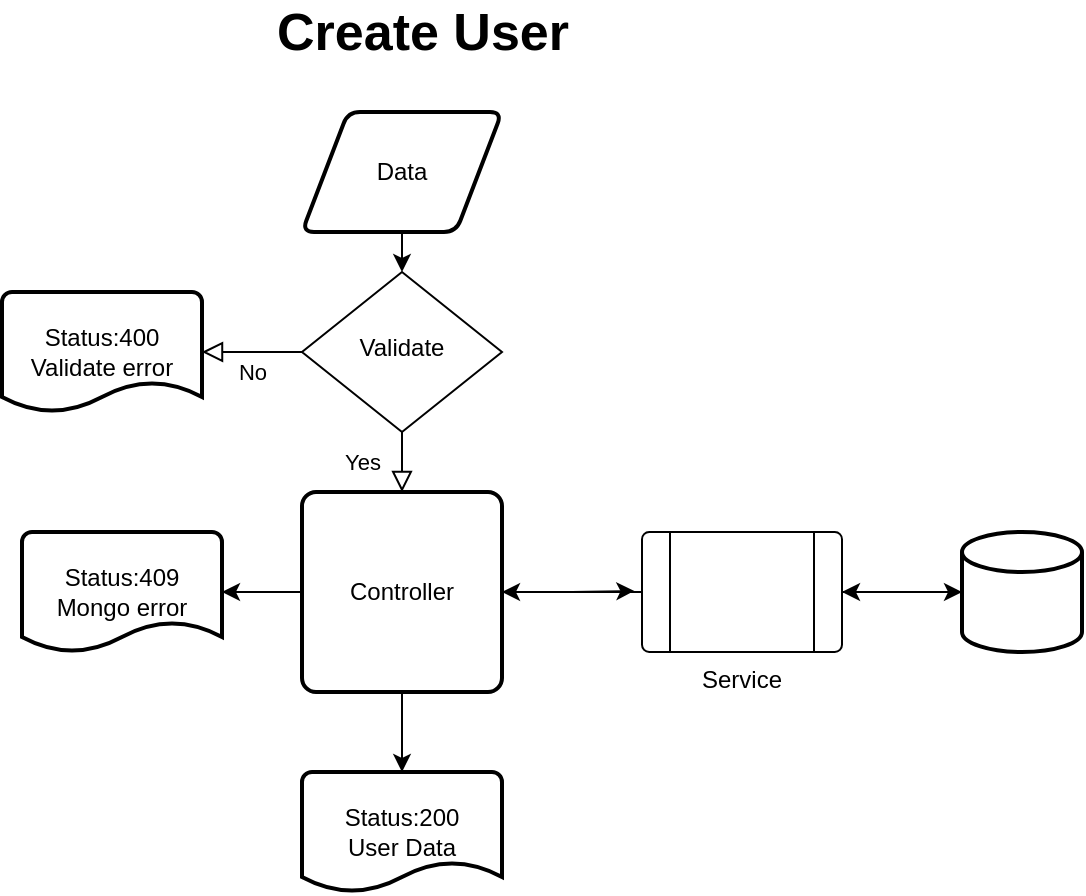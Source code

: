 <mxfile version="15.2.9" type="device"><diagram id="C5RBs43oDa-KdzZeNtuy" name="Page-1"><mxGraphModel dx="1102" dy="659" grid="1" gridSize="10" guides="1" tooltips="1" connect="1" arrows="1" fold="1" page="1" pageScale="1" pageWidth="827" pageHeight="1169" math="0" shadow="0"><root><mxCell id="WIyWlLk6GJQsqaUBKTNV-0"/><mxCell id="WIyWlLk6GJQsqaUBKTNV-1" parent="WIyWlLk6GJQsqaUBKTNV-0"/><mxCell id="WIyWlLk6GJQsqaUBKTNV-4" value="Yes" style="rounded=0;html=1;jettySize=auto;orthogonalLoop=1;fontSize=11;endArrow=block;endFill=0;endSize=8;strokeWidth=1;shadow=0;labelBackgroundColor=none;edgeStyle=orthogonalEdgeStyle;entryX=0.5;entryY=0;entryDx=0;entryDy=0;" parent="WIyWlLk6GJQsqaUBKTNV-1" source="WIyWlLk6GJQsqaUBKTNV-6" target="f2t4q9aDGnZ8hfiiJGjv-3" edge="1"><mxGeometry y="20" relative="1" as="geometry"><mxPoint as="offset"/><mxPoint x="220" y="290" as="targetPoint"/></mxGeometry></mxCell><mxCell id="WIyWlLk6GJQsqaUBKTNV-5" value="No" style="edgeStyle=orthogonalEdgeStyle;rounded=0;html=1;jettySize=auto;orthogonalLoop=1;fontSize=11;endArrow=block;endFill=0;endSize=8;strokeWidth=1;shadow=0;labelBackgroundColor=none;" parent="WIyWlLk6GJQsqaUBKTNV-1" source="WIyWlLk6GJQsqaUBKTNV-6" target="f2t4q9aDGnZ8hfiiJGjv-13" edge="1"><mxGeometry y="10" relative="1" as="geometry"><mxPoint as="offset"/><mxPoint x="110.0" y="210" as="targetPoint"/></mxGeometry></mxCell><mxCell id="WIyWlLk6GJQsqaUBKTNV-6" value="Validate" style="rhombus;whiteSpace=wrap;html=1;shadow=0;fontFamily=Helvetica;fontSize=12;align=center;strokeWidth=1;spacing=6;spacingTop=-4;" parent="WIyWlLk6GJQsqaUBKTNV-1" vertex="1"><mxGeometry x="170" y="170" width="100" height="80" as="geometry"/></mxCell><mxCell id="f2t4q9aDGnZ8hfiiJGjv-2" style="edgeStyle=orthogonalEdgeStyle;rounded=0;orthogonalLoop=1;jettySize=auto;html=1;exitX=0.5;exitY=1;exitDx=0;exitDy=0;entryX=0.5;entryY=0;entryDx=0;entryDy=0;" parent="WIyWlLk6GJQsqaUBKTNV-1" source="f2t4q9aDGnZ8hfiiJGjv-1" target="WIyWlLk6GJQsqaUBKTNV-6" edge="1"><mxGeometry relative="1" as="geometry"/></mxCell><mxCell id="f2t4q9aDGnZ8hfiiJGjv-1" value="Data" style="shape=parallelogram;html=1;strokeWidth=2;perimeter=parallelogramPerimeter;whiteSpace=wrap;rounded=1;arcSize=12;size=0.23;" parent="WIyWlLk6GJQsqaUBKTNV-1" vertex="1"><mxGeometry x="170" y="90" width="100" height="60" as="geometry"/></mxCell><mxCell id="f2t4q9aDGnZ8hfiiJGjv-5" style="edgeStyle=orthogonalEdgeStyle;rounded=0;orthogonalLoop=1;jettySize=auto;html=1;entryX=-0.038;entryY=0.491;entryDx=0;entryDy=0;entryPerimeter=0;" parent="WIyWlLk6GJQsqaUBKTNV-1" source="f2t4q9aDGnZ8hfiiJGjv-3" target="f2t4q9aDGnZ8hfiiJGjv-6" edge="1"><mxGeometry relative="1" as="geometry"><mxPoint x="330" y="350" as="targetPoint"/></mxGeometry></mxCell><mxCell id="f2t4q9aDGnZ8hfiiJGjv-12" style="edgeStyle=orthogonalEdgeStyle;rounded=0;orthogonalLoop=1;jettySize=auto;html=1;" parent="WIyWlLk6GJQsqaUBKTNV-1" source="f2t4q9aDGnZ8hfiiJGjv-3" target="f2t4q9aDGnZ8hfiiJGjv-15" edge="1"><mxGeometry relative="1" as="geometry"><mxPoint x="120.0" y="350" as="targetPoint"/></mxGeometry></mxCell><mxCell id="f2t4q9aDGnZ8hfiiJGjv-19" value="" style="edgeStyle=orthogonalEdgeStyle;rounded=0;orthogonalLoop=1;jettySize=auto;html=1;" parent="WIyWlLk6GJQsqaUBKTNV-1" source="f2t4q9aDGnZ8hfiiJGjv-3" target="f2t4q9aDGnZ8hfiiJGjv-18" edge="1"><mxGeometry relative="1" as="geometry"/></mxCell><mxCell id="f2t4q9aDGnZ8hfiiJGjv-3" value="Controller" style="rounded=1;whiteSpace=wrap;html=1;absoluteArcSize=1;arcSize=14;strokeWidth=2;" parent="WIyWlLk6GJQsqaUBKTNV-1" vertex="1"><mxGeometry x="170" y="280" width="100" height="100" as="geometry"/></mxCell><mxCell id="f2t4q9aDGnZ8hfiiJGjv-9" style="edgeStyle=orthogonalEdgeStyle;rounded=0;orthogonalLoop=1;jettySize=auto;html=1;" parent="WIyWlLk6GJQsqaUBKTNV-1" source="f2t4q9aDGnZ8hfiiJGjv-6" target="f2t4q9aDGnZ8hfiiJGjv-8" edge="1"><mxGeometry relative="1" as="geometry"/></mxCell><mxCell id="f2t4q9aDGnZ8hfiiJGjv-11" value="" style="edgeStyle=orthogonalEdgeStyle;rounded=0;orthogonalLoop=1;jettySize=auto;html=1;" parent="WIyWlLk6GJQsqaUBKTNV-1" source="f2t4q9aDGnZ8hfiiJGjv-6" target="f2t4q9aDGnZ8hfiiJGjv-3" edge="1"><mxGeometry relative="1" as="geometry"/></mxCell><mxCell id="f2t4q9aDGnZ8hfiiJGjv-6" value="Service&lt;br&gt;" style="verticalLabelPosition=bottom;verticalAlign=top;html=1;shape=process;whiteSpace=wrap;rounded=1;size=0.14;arcSize=6;" parent="WIyWlLk6GJQsqaUBKTNV-1" vertex="1"><mxGeometry x="340" y="300" width="100" height="60" as="geometry"/></mxCell><mxCell id="f2t4q9aDGnZ8hfiiJGjv-10" value="" style="edgeStyle=orthogonalEdgeStyle;rounded=0;orthogonalLoop=1;jettySize=auto;html=1;" parent="WIyWlLk6GJQsqaUBKTNV-1" source="f2t4q9aDGnZ8hfiiJGjv-8" target="f2t4q9aDGnZ8hfiiJGjv-6" edge="1"><mxGeometry relative="1" as="geometry"/></mxCell><mxCell id="f2t4q9aDGnZ8hfiiJGjv-8" value="" style="strokeWidth=2;html=1;shape=mxgraph.flowchart.database;whiteSpace=wrap;" parent="WIyWlLk6GJQsqaUBKTNV-1" vertex="1"><mxGeometry x="500" y="300" width="60" height="60" as="geometry"/></mxCell><mxCell id="f2t4q9aDGnZ8hfiiJGjv-13" value="Status:400&lt;br&gt;Validate error" style="strokeWidth=2;html=1;shape=mxgraph.flowchart.document2;whiteSpace=wrap;size=0.25;" parent="WIyWlLk6GJQsqaUBKTNV-1" vertex="1"><mxGeometry x="20.0" y="180" width="100" height="60" as="geometry"/></mxCell><mxCell id="f2t4q9aDGnZ8hfiiJGjv-15" value="Status:409&lt;br&gt;Mongo error" style="strokeWidth=2;html=1;shape=mxgraph.flowchart.document2;whiteSpace=wrap;size=0.25;" parent="WIyWlLk6GJQsqaUBKTNV-1" vertex="1"><mxGeometry x="30.0" y="300" width="100" height="60" as="geometry"/></mxCell><mxCell id="f2t4q9aDGnZ8hfiiJGjv-18" value="Status:200&lt;br&gt;User Data" style="strokeWidth=2;html=1;shape=mxgraph.flowchart.document2;whiteSpace=wrap;size=0.25;" parent="WIyWlLk6GJQsqaUBKTNV-1" vertex="1"><mxGeometry x="170" y="420" width="100" height="60" as="geometry"/></mxCell><mxCell id="Y5_O7EKzGE7oIhFMDG-u-0" value="&lt;font style=&quot;font-size: 26px&quot;&gt;&lt;b&gt;Create User&lt;/b&gt;&lt;/font&gt;" style="text;html=1;align=center;verticalAlign=middle;resizable=0;points=[];autosize=1;strokeColor=none;fillColor=none;" vertex="1" parent="WIyWlLk6GJQsqaUBKTNV-1"><mxGeometry x="150" y="40" width="160" height="20" as="geometry"/></mxCell></root></mxGraphModel></diagram></mxfile>